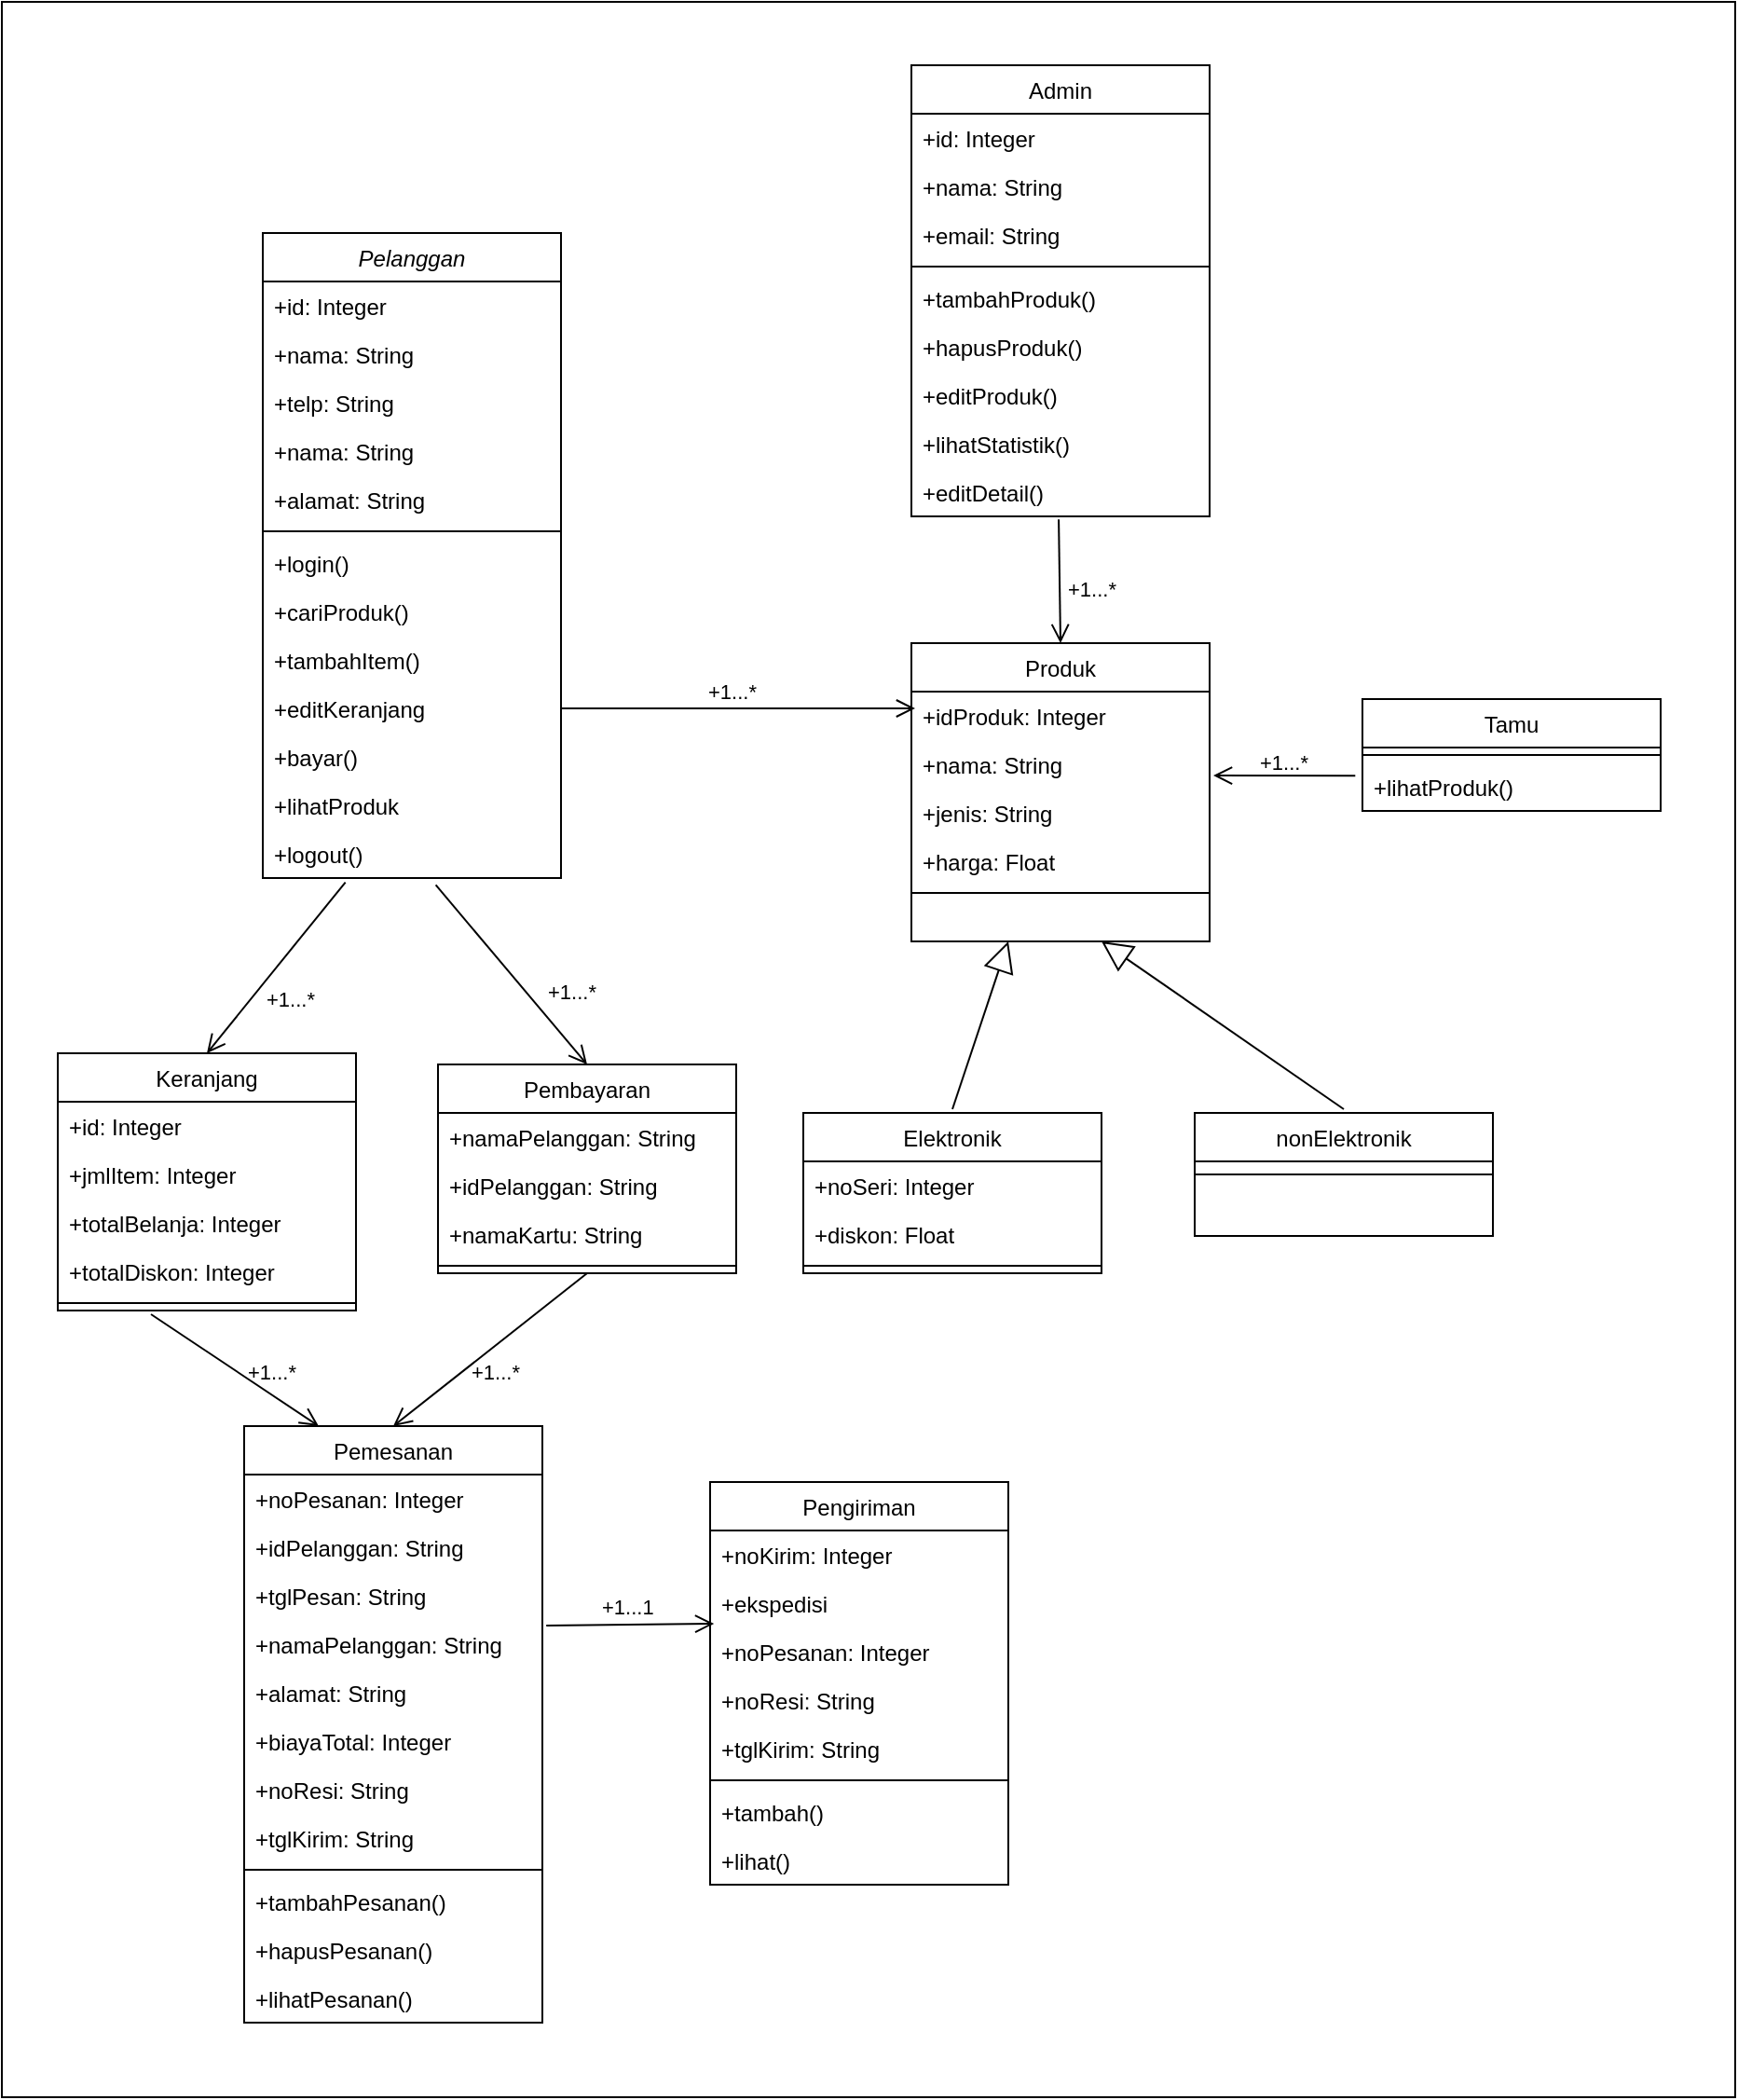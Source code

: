 <mxfile version="15.7.3" type="device"><diagram id="C5RBs43oDa-KdzZeNtuy" name="Page-1"><mxGraphModel dx="2770" dy="1483" grid="1" gridSize="10" guides="1" tooltips="1" connect="1" arrows="1" fold="1" page="1" pageScale="1" pageWidth="827" pageHeight="1169" math="0" shadow="0"><root><mxCell id="WIyWlLk6GJQsqaUBKTNV-0"/><mxCell id="WIyWlLk6GJQsqaUBKTNV-1" parent="WIyWlLk6GJQsqaUBKTNV-0"/><mxCell id="pPzLESN3A6sDnywTmMuT-0" value="" style="rounded=0;whiteSpace=wrap;html=1;" vertex="1" parent="WIyWlLk6GJQsqaUBKTNV-1"><mxGeometry x="20" y="16" width="930" height="1124" as="geometry"/></mxCell><mxCell id="zkfFHV4jXpPFQw0GAbJ--0" value="Pelanggan" style="swimlane;fontStyle=2;align=center;verticalAlign=top;childLayout=stackLayout;horizontal=1;startSize=26;horizontalStack=0;resizeParent=1;resizeLast=0;collapsible=1;marginBottom=0;rounded=0;shadow=0;strokeWidth=1;" parent="WIyWlLk6GJQsqaUBKTNV-1" vertex="1"><mxGeometry x="160" y="140" width="160" height="346" as="geometry"><mxRectangle x="230" y="140" width="160" height="26" as="alternateBounds"/></mxGeometry></mxCell><mxCell id="zkfFHV4jXpPFQw0GAbJ--1" value="+id: Integer" style="text;align=left;verticalAlign=top;spacingLeft=4;spacingRight=4;overflow=hidden;rotatable=0;points=[[0,0.5],[1,0.5]];portConstraint=eastwest;" parent="zkfFHV4jXpPFQw0GAbJ--0" vertex="1"><mxGeometry y="26" width="160" height="26" as="geometry"/></mxCell><mxCell id="zkfFHV4jXpPFQw0GAbJ--2" value="+nama: String" style="text;align=left;verticalAlign=top;spacingLeft=4;spacingRight=4;overflow=hidden;rotatable=0;points=[[0,0.5],[1,0.5]];portConstraint=eastwest;rounded=0;shadow=0;html=0;" parent="zkfFHV4jXpPFQw0GAbJ--0" vertex="1"><mxGeometry y="52" width="160" height="26" as="geometry"/></mxCell><mxCell id="zkfFHV4jXpPFQw0GAbJ--3" value="+telp: String" style="text;align=left;verticalAlign=top;spacingLeft=4;spacingRight=4;overflow=hidden;rotatable=0;points=[[0,0.5],[1,0.5]];portConstraint=eastwest;rounded=0;shadow=0;html=0;" parent="zkfFHV4jXpPFQw0GAbJ--0" vertex="1"><mxGeometry y="78" width="160" height="26" as="geometry"/></mxCell><mxCell id="SYN7Q4ZugdCj4K0qXqII-3" value="+nama: String" style="text;align=left;verticalAlign=top;spacingLeft=4;spacingRight=4;overflow=hidden;rotatable=0;points=[[0,0.5],[1,0.5]];portConstraint=eastwest;rounded=0;shadow=0;html=0;" parent="zkfFHV4jXpPFQw0GAbJ--0" vertex="1"><mxGeometry y="104" width="160" height="26" as="geometry"/></mxCell><mxCell id="SYN7Q4ZugdCj4K0qXqII-4" value="+alamat: String" style="text;align=left;verticalAlign=top;spacingLeft=4;spacingRight=4;overflow=hidden;rotatable=0;points=[[0,0.5],[1,0.5]];portConstraint=eastwest;rounded=0;shadow=0;html=0;" parent="zkfFHV4jXpPFQw0GAbJ--0" vertex="1"><mxGeometry y="130" width="160" height="26" as="geometry"/></mxCell><mxCell id="zkfFHV4jXpPFQw0GAbJ--4" value="" style="line;html=1;strokeWidth=1;align=left;verticalAlign=middle;spacingTop=-1;spacingLeft=3;spacingRight=3;rotatable=0;labelPosition=right;points=[];portConstraint=eastwest;" parent="zkfFHV4jXpPFQw0GAbJ--0" vertex="1"><mxGeometry y="156" width="160" height="8" as="geometry"/></mxCell><mxCell id="zkfFHV4jXpPFQw0GAbJ--5" value="+login()" style="text;align=left;verticalAlign=top;spacingLeft=4;spacingRight=4;overflow=hidden;rotatable=0;points=[[0,0.5],[1,0.5]];portConstraint=eastwest;" parent="zkfFHV4jXpPFQw0GAbJ--0" vertex="1"><mxGeometry y="164" width="160" height="26" as="geometry"/></mxCell><mxCell id="SYN7Q4ZugdCj4K0qXqII-5" value="+cariProduk()" style="text;align=left;verticalAlign=top;spacingLeft=4;spacingRight=4;overflow=hidden;rotatable=0;points=[[0,0.5],[1,0.5]];portConstraint=eastwest;" parent="zkfFHV4jXpPFQw0GAbJ--0" vertex="1"><mxGeometry y="190" width="160" height="26" as="geometry"/></mxCell><mxCell id="SYN7Q4ZugdCj4K0qXqII-6" value="+tambahItem()" style="text;align=left;verticalAlign=top;spacingLeft=4;spacingRight=4;overflow=hidden;rotatable=0;points=[[0,0.5],[1,0.5]];portConstraint=eastwest;" parent="zkfFHV4jXpPFQw0GAbJ--0" vertex="1"><mxGeometry y="216" width="160" height="26" as="geometry"/></mxCell><mxCell id="SYN7Q4ZugdCj4K0qXqII-7" value="+editKeranjang" style="text;align=left;verticalAlign=top;spacingLeft=4;spacingRight=4;overflow=hidden;rotatable=0;points=[[0,0.5],[1,0.5]];portConstraint=eastwest;" parent="zkfFHV4jXpPFQw0GAbJ--0" vertex="1"><mxGeometry y="242" width="160" height="26" as="geometry"/></mxCell><mxCell id="SYN7Q4ZugdCj4K0qXqII-8" value="+bayar()" style="text;align=left;verticalAlign=top;spacingLeft=4;spacingRight=4;overflow=hidden;rotatable=0;points=[[0,0.5],[1,0.5]];portConstraint=eastwest;" parent="zkfFHV4jXpPFQw0GAbJ--0" vertex="1"><mxGeometry y="268" width="160" height="26" as="geometry"/></mxCell><mxCell id="SYN7Q4ZugdCj4K0qXqII-9" value="+lihatProduk" style="text;align=left;verticalAlign=top;spacingLeft=4;spacingRight=4;overflow=hidden;rotatable=0;points=[[0,0.5],[1,0.5]];portConstraint=eastwest;" parent="zkfFHV4jXpPFQw0GAbJ--0" vertex="1"><mxGeometry y="294" width="160" height="26" as="geometry"/></mxCell><mxCell id="SYN7Q4ZugdCj4K0qXqII-10" value="+logout()" style="text;align=left;verticalAlign=top;spacingLeft=4;spacingRight=4;overflow=hidden;rotatable=0;points=[[0,0.5],[1,0.5]];portConstraint=eastwest;" parent="zkfFHV4jXpPFQw0GAbJ--0" vertex="1"><mxGeometry y="320" width="160" height="26" as="geometry"/></mxCell><mxCell id="zkfFHV4jXpPFQw0GAbJ--17" value="Admin" style="swimlane;fontStyle=0;align=center;verticalAlign=top;childLayout=stackLayout;horizontal=1;startSize=26;horizontalStack=0;resizeParent=1;resizeLast=0;collapsible=1;marginBottom=0;rounded=0;shadow=0;strokeWidth=1;" parent="WIyWlLk6GJQsqaUBKTNV-1" vertex="1"><mxGeometry x="508" y="50" width="160" height="242" as="geometry"><mxRectangle x="550" y="140" width="160" height="26" as="alternateBounds"/></mxGeometry></mxCell><mxCell id="zkfFHV4jXpPFQw0GAbJ--18" value="+id: Integer" style="text;align=left;verticalAlign=top;spacingLeft=4;spacingRight=4;overflow=hidden;rotatable=0;points=[[0,0.5],[1,0.5]];portConstraint=eastwest;" parent="zkfFHV4jXpPFQw0GAbJ--17" vertex="1"><mxGeometry y="26" width="160" height="26" as="geometry"/></mxCell><mxCell id="zkfFHV4jXpPFQw0GAbJ--19" value="+nama: String" style="text;align=left;verticalAlign=top;spacingLeft=4;spacingRight=4;overflow=hidden;rotatable=0;points=[[0,0.5],[1,0.5]];portConstraint=eastwest;rounded=0;shadow=0;html=0;" parent="zkfFHV4jXpPFQw0GAbJ--17" vertex="1"><mxGeometry y="52" width="160" height="26" as="geometry"/></mxCell><mxCell id="zkfFHV4jXpPFQw0GAbJ--20" value="+email: String" style="text;align=left;verticalAlign=top;spacingLeft=4;spacingRight=4;overflow=hidden;rotatable=0;points=[[0,0.5],[1,0.5]];portConstraint=eastwest;rounded=0;shadow=0;html=0;" parent="zkfFHV4jXpPFQw0GAbJ--17" vertex="1"><mxGeometry y="78" width="160" height="26" as="geometry"/></mxCell><mxCell id="zkfFHV4jXpPFQw0GAbJ--23" value="" style="line;html=1;strokeWidth=1;align=left;verticalAlign=middle;spacingTop=-1;spacingLeft=3;spacingRight=3;rotatable=0;labelPosition=right;points=[];portConstraint=eastwest;" parent="zkfFHV4jXpPFQw0GAbJ--17" vertex="1"><mxGeometry y="104" width="160" height="8" as="geometry"/></mxCell><mxCell id="zkfFHV4jXpPFQw0GAbJ--24" value="+tambahProduk()" style="text;align=left;verticalAlign=top;spacingLeft=4;spacingRight=4;overflow=hidden;rotatable=0;points=[[0,0.5],[1,0.5]];portConstraint=eastwest;" parent="zkfFHV4jXpPFQw0GAbJ--17" vertex="1"><mxGeometry y="112" width="160" height="26" as="geometry"/></mxCell><mxCell id="zkfFHV4jXpPFQw0GAbJ--25" value="+hapusProduk()" style="text;align=left;verticalAlign=top;spacingLeft=4;spacingRight=4;overflow=hidden;rotatable=0;points=[[0,0.5],[1,0.5]];portConstraint=eastwest;" parent="zkfFHV4jXpPFQw0GAbJ--17" vertex="1"><mxGeometry y="138" width="160" height="26" as="geometry"/></mxCell><mxCell id="SYN7Q4ZugdCj4K0qXqII-0" value="+editProduk()" style="text;align=left;verticalAlign=top;spacingLeft=4;spacingRight=4;overflow=hidden;rotatable=0;points=[[0,0.5],[1,0.5]];portConstraint=eastwest;" parent="zkfFHV4jXpPFQw0GAbJ--17" vertex="1"><mxGeometry y="164" width="160" height="26" as="geometry"/></mxCell><mxCell id="SYN7Q4ZugdCj4K0qXqII-1" value="+lihatStatistik()" style="text;align=left;verticalAlign=top;spacingLeft=4;spacingRight=4;overflow=hidden;rotatable=0;points=[[0,0.5],[1,0.5]];portConstraint=eastwest;" parent="zkfFHV4jXpPFQw0GAbJ--17" vertex="1"><mxGeometry y="190" width="160" height="26" as="geometry"/></mxCell><mxCell id="SYN7Q4ZugdCj4K0qXqII-2" value="+editDetail()" style="text;align=left;verticalAlign=top;spacingLeft=4;spacingRight=4;overflow=hidden;rotatable=0;points=[[0,0.5],[1,0.5]];portConstraint=eastwest;" parent="zkfFHV4jXpPFQw0GAbJ--17" vertex="1"><mxGeometry y="216" width="160" height="26" as="geometry"/></mxCell><mxCell id="SYN7Q4ZugdCj4K0qXqII-19" value="Produk" style="swimlane;fontStyle=0;align=center;verticalAlign=top;childLayout=stackLayout;horizontal=1;startSize=26;horizontalStack=0;resizeParent=1;resizeLast=0;collapsible=1;marginBottom=0;rounded=0;shadow=0;strokeWidth=1;" parent="WIyWlLk6GJQsqaUBKTNV-1" vertex="1"><mxGeometry x="508" y="360" width="160" height="160" as="geometry"><mxRectangle x="550" y="140" width="160" height="26" as="alternateBounds"/></mxGeometry></mxCell><mxCell id="SYN7Q4ZugdCj4K0qXqII-20" value="+idProduk: Integer" style="text;align=left;verticalAlign=top;spacingLeft=4;spacingRight=4;overflow=hidden;rotatable=0;points=[[0,0.5],[1,0.5]];portConstraint=eastwest;" parent="SYN7Q4ZugdCj4K0qXqII-19" vertex="1"><mxGeometry y="26" width="160" height="26" as="geometry"/></mxCell><mxCell id="SYN7Q4ZugdCj4K0qXqII-21" value="+nama: String" style="text;align=left;verticalAlign=top;spacingLeft=4;spacingRight=4;overflow=hidden;rotatable=0;points=[[0,0.5],[1,0.5]];portConstraint=eastwest;rounded=0;shadow=0;html=0;" parent="SYN7Q4ZugdCj4K0qXqII-19" vertex="1"><mxGeometry y="52" width="160" height="26" as="geometry"/></mxCell><mxCell id="SYN7Q4ZugdCj4K0qXqII-29" value="+jenis: String" style="text;align=left;verticalAlign=top;spacingLeft=4;spacingRight=4;overflow=hidden;rotatable=0;points=[[0,0.5],[1,0.5]];portConstraint=eastwest;rounded=0;shadow=0;html=0;" parent="SYN7Q4ZugdCj4K0qXqII-19" vertex="1"><mxGeometry y="78" width="160" height="26" as="geometry"/></mxCell><mxCell id="SYN7Q4ZugdCj4K0qXqII-22" value="+harga: Float" style="text;align=left;verticalAlign=top;spacingLeft=4;spacingRight=4;overflow=hidden;rotatable=0;points=[[0,0.5],[1,0.5]];portConstraint=eastwest;rounded=0;shadow=0;html=0;" parent="SYN7Q4ZugdCj4K0qXqII-19" vertex="1"><mxGeometry y="104" width="160" height="26" as="geometry"/></mxCell><mxCell id="SYN7Q4ZugdCj4K0qXqII-23" value="" style="line;html=1;strokeWidth=1;align=left;verticalAlign=middle;spacingTop=-1;spacingLeft=3;spacingRight=3;rotatable=0;labelPosition=right;points=[];portConstraint=eastwest;" parent="SYN7Q4ZugdCj4K0qXqII-19" vertex="1"><mxGeometry y="130" width="160" height="8" as="geometry"/></mxCell><mxCell id="SYN7Q4ZugdCj4K0qXqII-30" value="Tamu" style="swimlane;fontStyle=0;align=center;verticalAlign=top;childLayout=stackLayout;horizontal=1;startSize=26;horizontalStack=0;resizeParent=1;resizeLast=0;collapsible=1;marginBottom=0;rounded=0;shadow=0;strokeWidth=1;" parent="WIyWlLk6GJQsqaUBKTNV-1" vertex="1"><mxGeometry x="750" y="390" width="160" height="60" as="geometry"><mxRectangle x="550" y="140" width="160" height="26" as="alternateBounds"/></mxGeometry></mxCell><mxCell id="SYN7Q4ZugdCj4K0qXqII-35" value="" style="line;html=1;strokeWidth=1;align=left;verticalAlign=middle;spacingTop=-1;spacingLeft=3;spacingRight=3;rotatable=0;labelPosition=right;points=[];portConstraint=eastwest;" parent="SYN7Q4ZugdCj4K0qXqII-30" vertex="1"><mxGeometry y="26" width="160" height="8" as="geometry"/></mxCell><mxCell id="SYN7Q4ZugdCj4K0qXqII-36" value="+lihatProduk()" style="text;align=left;verticalAlign=top;spacingLeft=4;spacingRight=4;overflow=hidden;rotatable=0;points=[[0,0.5],[1,0.5]];portConstraint=eastwest;" parent="SYN7Q4ZugdCj4K0qXqII-30" vertex="1"><mxGeometry y="34" width="160" height="26" as="geometry"/></mxCell><mxCell id="ljwNAw-Z56-1pgaqRm-k-6" style="rounded=0;orthogonalLoop=1;jettySize=auto;html=1;endArrow=block;endFill=0;endSize=14;" parent="WIyWlLk6GJQsqaUBKTNV-1" edge="1"><mxGeometry relative="1" as="geometry"><mxPoint x="610.0" y="520" as="targetPoint"/><mxPoint x="740" y="610" as="sourcePoint"/></mxGeometry></mxCell><mxCell id="SYN7Q4ZugdCj4K0qXqII-37" value="nonElektronik" style="swimlane;fontStyle=0;align=center;verticalAlign=top;childLayout=stackLayout;horizontal=1;startSize=26;horizontalStack=0;resizeParent=1;resizeLast=0;collapsible=1;marginBottom=0;rounded=0;shadow=0;strokeWidth=1;" parent="WIyWlLk6GJQsqaUBKTNV-1" vertex="1"><mxGeometry x="660" y="612" width="160" height="66" as="geometry"><mxRectangle x="550" y="140" width="160" height="26" as="alternateBounds"/></mxGeometry></mxCell><mxCell id="SYN7Q4ZugdCj4K0qXqII-38" value="" style="line;html=1;strokeWidth=1;align=left;verticalAlign=middle;spacingTop=-1;spacingLeft=3;spacingRight=3;rotatable=0;labelPosition=right;points=[];portConstraint=eastwest;" parent="SYN7Q4ZugdCj4K0qXqII-37" vertex="1"><mxGeometry y="26" width="160" height="14" as="geometry"/></mxCell><mxCell id="SYN7Q4ZugdCj4K0qXqII-42" value="Elektronik" style="swimlane;fontStyle=0;align=center;verticalAlign=top;childLayout=stackLayout;horizontal=1;startSize=26;horizontalStack=0;resizeParent=1;resizeLast=0;collapsible=1;marginBottom=0;rounded=0;shadow=0;strokeWidth=1;" parent="WIyWlLk6GJQsqaUBKTNV-1" vertex="1"><mxGeometry x="450" y="612" width="160" height="86" as="geometry"><mxRectangle x="550" y="140" width="160" height="26" as="alternateBounds"/></mxGeometry></mxCell><mxCell id="SYN7Q4ZugdCj4K0qXqII-45" value="+noSeri: Integer" style="text;align=left;verticalAlign=top;spacingLeft=4;spacingRight=4;overflow=hidden;rotatable=0;points=[[0,0.5],[1,0.5]];portConstraint=eastwest;" parent="SYN7Q4ZugdCj4K0qXqII-42" vertex="1"><mxGeometry y="26" width="160" height="26" as="geometry"/></mxCell><mxCell id="SYN7Q4ZugdCj4K0qXqII-44" value="+diskon: Float" style="text;align=left;verticalAlign=top;spacingLeft=4;spacingRight=4;overflow=hidden;rotatable=0;points=[[0,0.5],[1,0.5]];portConstraint=eastwest;" parent="SYN7Q4ZugdCj4K0qXqII-42" vertex="1"><mxGeometry y="52" width="160" height="26" as="geometry"/></mxCell><mxCell id="SYN7Q4ZugdCj4K0qXqII-43" value="" style="line;html=1;strokeWidth=1;align=left;verticalAlign=middle;spacingTop=-1;spacingLeft=3;spacingRight=3;rotatable=0;labelPosition=right;points=[];portConstraint=eastwest;" parent="SYN7Q4ZugdCj4K0qXqII-42" vertex="1"><mxGeometry y="78" width="160" height="8" as="geometry"/></mxCell><mxCell id="SYN7Q4ZugdCj4K0qXqII-46" value="Pembayaran" style="swimlane;fontStyle=0;align=center;verticalAlign=top;childLayout=stackLayout;horizontal=1;startSize=26;horizontalStack=0;resizeParent=1;resizeLast=0;collapsible=1;marginBottom=0;rounded=0;shadow=0;strokeWidth=1;" parent="WIyWlLk6GJQsqaUBKTNV-1" vertex="1"><mxGeometry x="254" y="586" width="160" height="112" as="geometry"><mxRectangle x="550" y="140" width="160" height="26" as="alternateBounds"/></mxGeometry></mxCell><mxCell id="SYN7Q4ZugdCj4K0qXqII-47" value="+namaPelanggan: String" style="text;align=left;verticalAlign=top;spacingLeft=4;spacingRight=4;overflow=hidden;rotatable=0;points=[[0,0.5],[1,0.5]];portConstraint=eastwest;" parent="SYN7Q4ZugdCj4K0qXqII-46" vertex="1"><mxGeometry y="26" width="160" height="26" as="geometry"/></mxCell><mxCell id="SYN7Q4ZugdCj4K0qXqII-48" value="+idPelanggan: String" style="text;align=left;verticalAlign=top;spacingLeft=4;spacingRight=4;overflow=hidden;rotatable=0;points=[[0,0.5],[1,0.5]];portConstraint=eastwest;" parent="SYN7Q4ZugdCj4K0qXqII-46" vertex="1"><mxGeometry y="52" width="160" height="26" as="geometry"/></mxCell><mxCell id="SYN7Q4ZugdCj4K0qXqII-50" value="+namaKartu: String" style="text;align=left;verticalAlign=top;spacingLeft=4;spacingRight=4;overflow=hidden;rotatable=0;points=[[0,0.5],[1,0.5]];portConstraint=eastwest;" parent="SYN7Q4ZugdCj4K0qXqII-46" vertex="1"><mxGeometry y="78" width="160" height="26" as="geometry"/></mxCell><mxCell id="SYN7Q4ZugdCj4K0qXqII-49" value="" style="line;html=1;strokeWidth=1;align=left;verticalAlign=middle;spacingTop=-1;spacingLeft=3;spacingRight=3;rotatable=0;labelPosition=right;points=[];portConstraint=eastwest;" parent="SYN7Q4ZugdCj4K0qXqII-46" vertex="1"><mxGeometry y="104" width="160" height="8" as="geometry"/></mxCell><mxCell id="SYN7Q4ZugdCj4K0qXqII-51" value="Keranjang" style="swimlane;fontStyle=0;align=center;verticalAlign=top;childLayout=stackLayout;horizontal=1;startSize=26;horizontalStack=0;resizeParent=1;resizeLast=0;collapsible=1;marginBottom=0;rounded=0;shadow=0;strokeWidth=1;" parent="WIyWlLk6GJQsqaUBKTNV-1" vertex="1"><mxGeometry x="50" y="580" width="160" height="138" as="geometry"><mxRectangle x="550" y="140" width="160" height="26" as="alternateBounds"/></mxGeometry></mxCell><mxCell id="SYN7Q4ZugdCj4K0qXqII-52" value="+id: Integer" style="text;align=left;verticalAlign=top;spacingLeft=4;spacingRight=4;overflow=hidden;rotatable=0;points=[[0,0.5],[1,0.5]];portConstraint=eastwest;" parent="SYN7Q4ZugdCj4K0qXqII-51" vertex="1"><mxGeometry y="26" width="160" height="26" as="geometry"/></mxCell><mxCell id="SYN7Q4ZugdCj4K0qXqII-53" value="+jmlItem: Integer" style="text;align=left;verticalAlign=top;spacingLeft=4;spacingRight=4;overflow=hidden;rotatable=0;points=[[0,0.5],[1,0.5]];portConstraint=eastwest;" parent="SYN7Q4ZugdCj4K0qXqII-51" vertex="1"><mxGeometry y="52" width="160" height="26" as="geometry"/></mxCell><mxCell id="SYN7Q4ZugdCj4K0qXqII-54" value="+totalBelanja: Integer" style="text;align=left;verticalAlign=top;spacingLeft=4;spacingRight=4;overflow=hidden;rotatable=0;points=[[0,0.5],[1,0.5]];portConstraint=eastwest;" parent="SYN7Q4ZugdCj4K0qXqII-51" vertex="1"><mxGeometry y="78" width="160" height="26" as="geometry"/></mxCell><mxCell id="SYN7Q4ZugdCj4K0qXqII-56" value="+totalDiskon: Integer" style="text;align=left;verticalAlign=top;spacingLeft=4;spacingRight=4;overflow=hidden;rotatable=0;points=[[0,0.5],[1,0.5]];portConstraint=eastwest;" parent="SYN7Q4ZugdCj4K0qXqII-51" vertex="1"><mxGeometry y="104" width="160" height="26" as="geometry"/></mxCell><mxCell id="SYN7Q4ZugdCj4K0qXqII-55" value="" style="line;html=1;strokeWidth=1;align=left;verticalAlign=middle;spacingTop=-1;spacingLeft=3;spacingRight=3;rotatable=0;labelPosition=right;points=[];portConstraint=eastwest;" parent="SYN7Q4ZugdCj4K0qXqII-51" vertex="1"><mxGeometry y="130" width="160" height="8" as="geometry"/></mxCell><mxCell id="SYN7Q4ZugdCj4K0qXqII-57" value="Pemesanan" style="swimlane;fontStyle=0;align=center;verticalAlign=top;childLayout=stackLayout;horizontal=1;startSize=26;horizontalStack=0;resizeParent=1;resizeLast=0;collapsible=1;marginBottom=0;rounded=0;shadow=0;strokeWidth=1;" parent="WIyWlLk6GJQsqaUBKTNV-1" vertex="1"><mxGeometry x="150" y="780" width="160" height="320" as="geometry"><mxRectangle x="550" y="140" width="160" height="26" as="alternateBounds"/></mxGeometry></mxCell><mxCell id="SYN7Q4ZugdCj4K0qXqII-58" value="+noPesanan: Integer" style="text;align=left;verticalAlign=top;spacingLeft=4;spacingRight=4;overflow=hidden;rotatable=0;points=[[0,0.5],[1,0.5]];portConstraint=eastwest;" parent="SYN7Q4ZugdCj4K0qXqII-57" vertex="1"><mxGeometry y="26" width="160" height="26" as="geometry"/></mxCell><mxCell id="SYN7Q4ZugdCj4K0qXqII-59" value="+idPelanggan: String" style="text;align=left;verticalAlign=top;spacingLeft=4;spacingRight=4;overflow=hidden;rotatable=0;points=[[0,0.5],[1,0.5]];portConstraint=eastwest;" parent="SYN7Q4ZugdCj4K0qXqII-57" vertex="1"><mxGeometry y="52" width="160" height="26" as="geometry"/></mxCell><mxCell id="SYN7Q4ZugdCj4K0qXqII-60" value="+tglPesan: String" style="text;align=left;verticalAlign=top;spacingLeft=4;spacingRight=4;overflow=hidden;rotatable=0;points=[[0,0.5],[1,0.5]];portConstraint=eastwest;" parent="SYN7Q4ZugdCj4K0qXqII-57" vertex="1"><mxGeometry y="78" width="160" height="26" as="geometry"/></mxCell><mxCell id="SYN7Q4ZugdCj4K0qXqII-62" value="+namaPelanggan: String" style="text;align=left;verticalAlign=top;spacingLeft=4;spacingRight=4;overflow=hidden;rotatable=0;points=[[0,0.5],[1,0.5]];portConstraint=eastwest;" parent="SYN7Q4ZugdCj4K0qXqII-57" vertex="1"><mxGeometry y="104" width="160" height="26" as="geometry"/></mxCell><mxCell id="SYN7Q4ZugdCj4K0qXqII-63" value="+alamat: String" style="text;align=left;verticalAlign=top;spacingLeft=4;spacingRight=4;overflow=hidden;rotatable=0;points=[[0,0.5],[1,0.5]];portConstraint=eastwest;" parent="SYN7Q4ZugdCj4K0qXqII-57" vertex="1"><mxGeometry y="130" width="160" height="26" as="geometry"/></mxCell><mxCell id="SYN7Q4ZugdCj4K0qXqII-64" value="+biayaTotal: Integer" style="text;align=left;verticalAlign=top;spacingLeft=4;spacingRight=4;overflow=hidden;rotatable=0;points=[[0,0.5],[1,0.5]];portConstraint=eastwest;" parent="SYN7Q4ZugdCj4K0qXqII-57" vertex="1"><mxGeometry y="156" width="160" height="26" as="geometry"/></mxCell><mxCell id="SYN7Q4ZugdCj4K0qXqII-65" value="+noResi: String" style="text;align=left;verticalAlign=top;spacingLeft=4;spacingRight=4;overflow=hidden;rotatable=0;points=[[0,0.5],[1,0.5]];portConstraint=eastwest;" parent="SYN7Q4ZugdCj4K0qXqII-57" vertex="1"><mxGeometry y="182" width="160" height="26" as="geometry"/></mxCell><mxCell id="SYN7Q4ZugdCj4K0qXqII-66" value="+tglKirim: String" style="text;align=left;verticalAlign=top;spacingLeft=4;spacingRight=4;overflow=hidden;rotatable=0;points=[[0,0.5],[1,0.5]];portConstraint=eastwest;" parent="SYN7Q4ZugdCj4K0qXqII-57" vertex="1"><mxGeometry y="208" width="160" height="26" as="geometry"/></mxCell><mxCell id="SYN7Q4ZugdCj4K0qXqII-61" value="" style="line;html=1;strokeWidth=1;align=left;verticalAlign=middle;spacingTop=-1;spacingLeft=3;spacingRight=3;rotatable=0;labelPosition=right;points=[];portConstraint=eastwest;" parent="SYN7Q4ZugdCj4K0qXqII-57" vertex="1"><mxGeometry y="234" width="160" height="8" as="geometry"/></mxCell><mxCell id="SYN7Q4ZugdCj4K0qXqII-67" value="+tambahPesanan()" style="text;align=left;verticalAlign=top;spacingLeft=4;spacingRight=4;overflow=hidden;rotatable=0;points=[[0,0.5],[1,0.5]];portConstraint=eastwest;" parent="SYN7Q4ZugdCj4K0qXqII-57" vertex="1"><mxGeometry y="242" width="160" height="26" as="geometry"/></mxCell><mxCell id="SYN7Q4ZugdCj4K0qXqII-68" value="+hapusPesanan()" style="text;align=left;verticalAlign=top;spacingLeft=4;spacingRight=4;overflow=hidden;rotatable=0;points=[[0,0.5],[1,0.5]];portConstraint=eastwest;" parent="SYN7Q4ZugdCj4K0qXqII-57" vertex="1"><mxGeometry y="268" width="160" height="26" as="geometry"/></mxCell><mxCell id="SYN7Q4ZugdCj4K0qXqII-69" value="+lihatPesanan()" style="text;align=left;verticalAlign=top;spacingLeft=4;spacingRight=4;overflow=hidden;rotatable=0;points=[[0,0.5],[1,0.5]];portConstraint=eastwest;" parent="SYN7Q4ZugdCj4K0qXqII-57" vertex="1"><mxGeometry y="294" width="160" height="26" as="geometry"/></mxCell><mxCell id="SYN7Q4ZugdCj4K0qXqII-70" value="Pengiriman" style="swimlane;fontStyle=0;align=center;verticalAlign=top;childLayout=stackLayout;horizontal=1;startSize=26;horizontalStack=0;resizeParent=1;resizeLast=0;collapsible=1;marginBottom=0;rounded=0;shadow=0;strokeWidth=1;" parent="WIyWlLk6GJQsqaUBKTNV-1" vertex="1"><mxGeometry x="400" y="810" width="160" height="216" as="geometry"><mxRectangle x="550" y="140" width="160" height="26" as="alternateBounds"/></mxGeometry></mxCell><mxCell id="SYN7Q4ZugdCj4K0qXqII-71" value="+noKirim: Integer" style="text;align=left;verticalAlign=top;spacingLeft=4;spacingRight=4;overflow=hidden;rotatable=0;points=[[0,0.5],[1,0.5]];portConstraint=eastwest;" parent="SYN7Q4ZugdCj4K0qXqII-70" vertex="1"><mxGeometry y="26" width="160" height="26" as="geometry"/></mxCell><mxCell id="SYN7Q4ZugdCj4K0qXqII-72" value="+ekspedisi" style="text;align=left;verticalAlign=top;spacingLeft=4;spacingRight=4;overflow=hidden;rotatable=0;points=[[0,0.5],[1,0.5]];portConstraint=eastwest;" parent="SYN7Q4ZugdCj4K0qXqII-70" vertex="1"><mxGeometry y="52" width="160" height="26" as="geometry"/></mxCell><mxCell id="SYN7Q4ZugdCj4K0qXqII-73" value="+noPesanan: Integer" style="text;align=left;verticalAlign=top;spacingLeft=4;spacingRight=4;overflow=hidden;rotatable=0;points=[[0,0.5],[1,0.5]];portConstraint=eastwest;" parent="SYN7Q4ZugdCj4K0qXqII-70" vertex="1"><mxGeometry y="78" width="160" height="26" as="geometry"/></mxCell><mxCell id="SYN7Q4ZugdCj4K0qXqII-75" value="+noResi: String" style="text;align=left;verticalAlign=top;spacingLeft=4;spacingRight=4;overflow=hidden;rotatable=0;points=[[0,0.5],[1,0.5]];portConstraint=eastwest;" parent="SYN7Q4ZugdCj4K0qXqII-70" vertex="1"><mxGeometry y="104" width="160" height="26" as="geometry"/></mxCell><mxCell id="SYN7Q4ZugdCj4K0qXqII-76" value="+tglKirim: String" style="text;align=left;verticalAlign=top;spacingLeft=4;spacingRight=4;overflow=hidden;rotatable=0;points=[[0,0.5],[1,0.5]];portConstraint=eastwest;" parent="SYN7Q4ZugdCj4K0qXqII-70" vertex="1"><mxGeometry y="130" width="160" height="26" as="geometry"/></mxCell><mxCell id="SYN7Q4ZugdCj4K0qXqII-74" value="" style="line;html=1;strokeWidth=1;align=left;verticalAlign=middle;spacingTop=-1;spacingLeft=3;spacingRight=3;rotatable=0;labelPosition=right;points=[];portConstraint=eastwest;" parent="SYN7Q4ZugdCj4K0qXqII-70" vertex="1"><mxGeometry y="156" width="160" height="8" as="geometry"/></mxCell><mxCell id="SYN7Q4ZugdCj4K0qXqII-77" value="+tambah()" style="text;align=left;verticalAlign=top;spacingLeft=4;spacingRight=4;overflow=hidden;rotatable=0;points=[[0,0.5],[1,0.5]];portConstraint=eastwest;" parent="SYN7Q4ZugdCj4K0qXqII-70" vertex="1"><mxGeometry y="164" width="160" height="26" as="geometry"/></mxCell><mxCell id="SYN7Q4ZugdCj4K0qXqII-78" value="+lihat()" style="text;align=left;verticalAlign=top;spacingLeft=4;spacingRight=4;overflow=hidden;rotatable=0;points=[[0,0.5],[1,0.5]];portConstraint=eastwest;" parent="SYN7Q4ZugdCj4K0qXqII-70" vertex="1"><mxGeometry y="190" width="160" height="26" as="geometry"/></mxCell><mxCell id="ljwNAw-Z56-1pgaqRm-k-3" value="+1...*" style="html=1;verticalAlign=bottom;labelBackgroundColor=none;endArrow=open;endFill=0;endSize=8;align=left;rounded=0;exitX=1;exitY=0.5;exitDx=0;exitDy=0;" parent="WIyWlLk6GJQsqaUBKTNV-1" source="SYN7Q4ZugdCj4K0qXqII-7" edge="1"><mxGeometry x="-0.194" relative="1" as="geometry"><mxPoint x="320" y="300" as="sourcePoint"/><mxPoint x="510" y="395" as="targetPoint"/><mxPoint as="offset"/></mxGeometry></mxCell><mxCell id="ljwNAw-Z56-1pgaqRm-k-4" value="+1...*" style="html=1;verticalAlign=bottom;labelBackgroundColor=none;endArrow=open;endFill=0;endSize=8;align=left;rounded=0;exitX=0.494;exitY=1.064;exitDx=0;exitDy=0;exitPerimeter=0;entryX=0.5;entryY=0;entryDx=0;entryDy=0;" parent="WIyWlLk6GJQsqaUBKTNV-1" source="SYN7Q4ZugdCj4K0qXqII-2" target="SYN7Q4ZugdCj4K0qXqII-19" edge="1"><mxGeometry x="0.398" y="2" relative="1" as="geometry"><mxPoint x="460" y="390" as="sourcePoint"/><mxPoint x="620" y="390" as="targetPoint"/><mxPoint as="offset"/></mxGeometry></mxCell><mxCell id="ljwNAw-Z56-1pgaqRm-k-5" value="+1...*" style="html=1;verticalAlign=bottom;labelBackgroundColor=none;endArrow=open;endFill=0;endSize=8;align=left;rounded=0;exitX=-0.024;exitY=0.276;exitDx=0;exitDy=0;exitPerimeter=0;" parent="WIyWlLk6GJQsqaUBKTNV-1" source="SYN7Q4ZugdCj4K0qXqII-36" edge="1"><mxGeometry x="0.398" y="2" relative="1" as="geometry"><mxPoint x="597.04" y="303.664" as="sourcePoint"/><mxPoint x="670" y="431" as="targetPoint"/><mxPoint as="offset"/></mxGeometry></mxCell><mxCell id="ljwNAw-Z56-1pgaqRm-k-7" style="rounded=0;orthogonalLoop=1;jettySize=auto;html=1;endArrow=block;endFill=0;endSize=14;" parent="WIyWlLk6GJQsqaUBKTNV-1" edge="1"><mxGeometry relative="1" as="geometry"><mxPoint x="560" y="520" as="targetPoint"/><mxPoint x="530" y="610" as="sourcePoint"/></mxGeometry></mxCell><mxCell id="ljwNAw-Z56-1pgaqRm-k-8" value="+1...*" style="html=1;verticalAlign=bottom;labelBackgroundColor=none;endArrow=open;endFill=0;endSize=8;align=left;rounded=0;exitX=0.58;exitY=1.143;exitDx=0;exitDy=0;exitPerimeter=0;entryX=0.5;entryY=0;entryDx=0;entryDy=0;" parent="WIyWlLk6GJQsqaUBKTNV-1" source="SYN7Q4ZugdCj4K0qXqII-10" target="SYN7Q4ZugdCj4K0qXqII-46" edge="1"><mxGeometry x="0.398" y="2" relative="1" as="geometry"><mxPoint x="597.04" y="303.664" as="sourcePoint"/><mxPoint x="598" y="370" as="targetPoint"/><mxPoint as="offset"/></mxGeometry></mxCell><mxCell id="ljwNAw-Z56-1pgaqRm-k-9" value="+1...*" style="html=1;verticalAlign=bottom;labelBackgroundColor=none;endArrow=open;endFill=0;endSize=8;align=left;rounded=0;exitX=0.277;exitY=1.088;exitDx=0;exitDy=0;exitPerimeter=0;entryX=0.5;entryY=0;entryDx=0;entryDy=0;" parent="WIyWlLk6GJQsqaUBKTNV-1" source="SYN7Q4ZugdCj4K0qXqII-10" target="SYN7Q4ZugdCj4K0qXqII-51" edge="1"><mxGeometry x="0.417" y="11" relative="1" as="geometry"><mxPoint x="262.8" y="499.718" as="sourcePoint"/><mxPoint x="344" y="596" as="targetPoint"/><mxPoint as="offset"/></mxGeometry></mxCell><mxCell id="ljwNAw-Z56-1pgaqRm-k-10" value="+1...*" style="html=1;verticalAlign=bottom;labelBackgroundColor=none;endArrow=open;endFill=0;endSize=8;align=left;rounded=0;entryX=0.25;entryY=0;entryDx=0;entryDy=0;" parent="WIyWlLk6GJQsqaUBKTNV-1" target="SYN7Q4ZugdCj4K0qXqII-57" edge="1"><mxGeometry x="0.179" y="-6" relative="1" as="geometry"><mxPoint x="100" y="720" as="sourcePoint"/><mxPoint x="140" y="590" as="targetPoint"/><mxPoint as="offset"/></mxGeometry></mxCell><mxCell id="ljwNAw-Z56-1pgaqRm-k-11" value="+1...*" style="html=1;verticalAlign=bottom;labelBackgroundColor=none;endArrow=open;endFill=0;endSize=8;align=left;rounded=0;exitX=0.5;exitY=1;exitDx=0;exitDy=0;entryX=0.5;entryY=0;entryDx=0;entryDy=0;" parent="WIyWlLk6GJQsqaUBKTNV-1" source="SYN7Q4ZugdCj4K0qXqII-46" target="SYN7Q4ZugdCj4K0qXqII-57" edge="1"><mxGeometry x="0.339" y="9" relative="1" as="geometry"><mxPoint x="138.56" y="724.004" as="sourcePoint"/><mxPoint x="200" y="790" as="targetPoint"/><mxPoint as="offset"/></mxGeometry></mxCell><mxCell id="ljwNAw-Z56-1pgaqRm-k-12" value="+1...1" style="html=1;verticalAlign=bottom;labelBackgroundColor=none;endArrow=open;endFill=0;endSize=8;align=left;rounded=0;exitX=1.013;exitY=0.115;exitDx=0;exitDy=0;entryX=0.013;entryY=0.923;entryDx=0;entryDy=0;exitPerimeter=0;entryPerimeter=0;" parent="WIyWlLk6GJQsqaUBKTNV-1" source="SYN7Q4ZugdCj4K0qXqII-62" target="SYN7Q4ZugdCj4K0qXqII-72" edge="1"><mxGeometry x="-0.379" y="1" relative="1" as="geometry"><mxPoint x="344" y="708" as="sourcePoint"/><mxPoint x="240" y="790" as="targetPoint"/><mxPoint as="offset"/></mxGeometry></mxCell></root></mxGraphModel></diagram></mxfile>